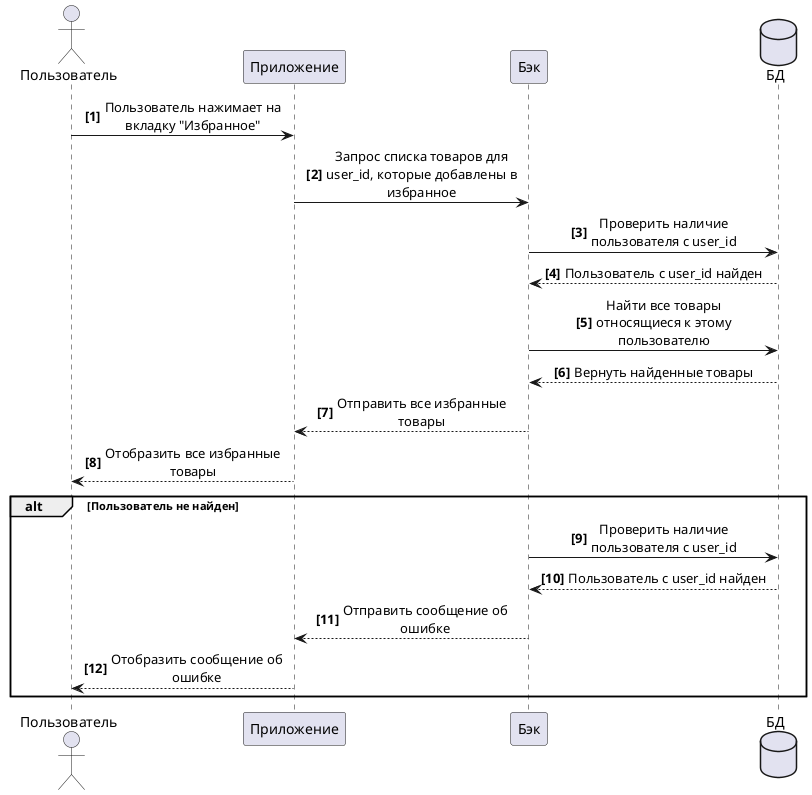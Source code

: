 @startuml

skinparam {
    MaxMessageSize 200
}
skinparam sequence{
    ParticipantPadding 30
    MessageAlign center
}
autonumber "<b>[0]"

actor Пользователь
participant Приложение as App
participant Бэк as BFF
database БД as DB

Пользователь -> App: Пользователь нажимает на вкладку "Избранное"
App -> BFF: Запрос списка товаров для user_id, которые добавлены в избранное
BFF -> DB: Проверить наличие пользователя с user_id
DB --> BFF: Пользователь с user_id найден
BFF -> DB: Найти все товары относящиеся к этому пользователю
DB --> BFF: Вернуть найденные товары
BFF --> App: Отправить все избранные товары 
App --> Пользователь: Отобразить все избранные товары

alt Пользователь не найден
BFF -> DB: Проверить наличие пользователя с user_id
DB --> BFF: Пользователь с user_id найден
BFF --> App: Отправить сообщение об ошибке
App --> Пользователь: Отобразить сообщение об ошибке
end

@enduml